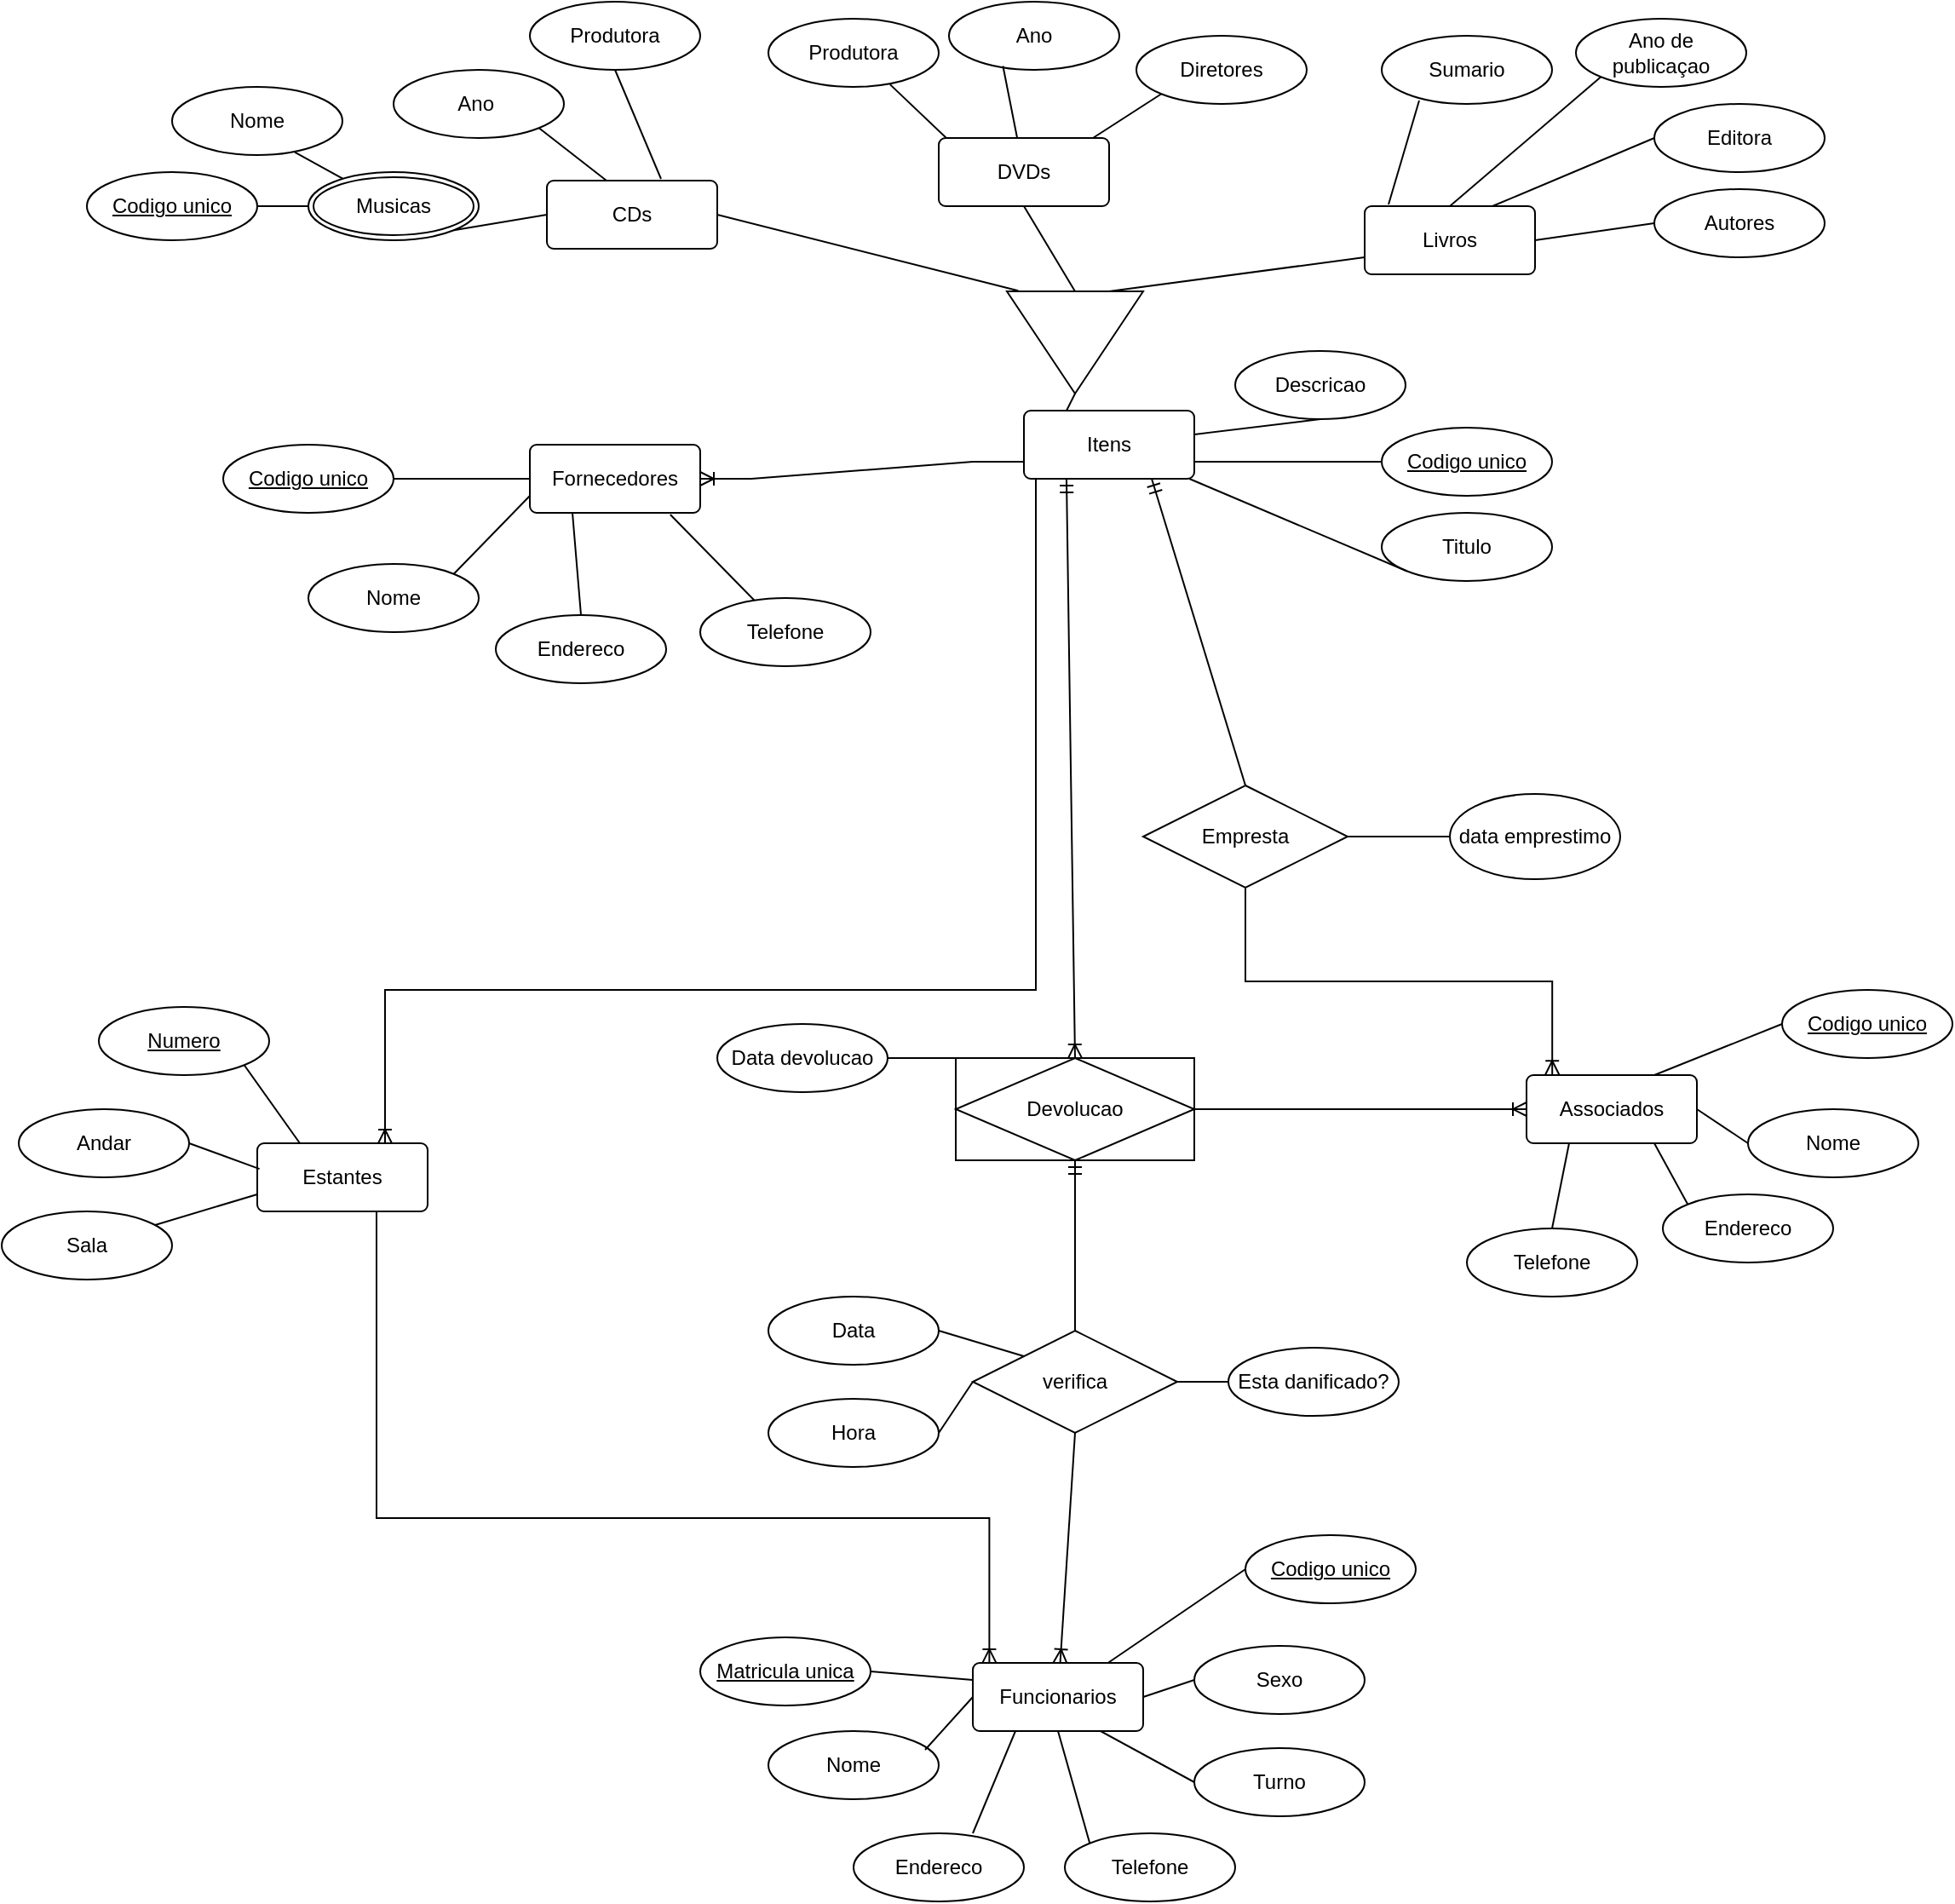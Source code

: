 <mxfile version="20.4.0" type="github">
  <diagram id="hpWiv_jural1kcYw1NPe" name="Página-1">
    <mxGraphModel dx="2249" dy="762" grid="1" gridSize="10" guides="1" tooltips="1" connect="1" arrows="1" fold="1" page="1" pageScale="1" pageWidth="827" pageHeight="1169" math="0" shadow="0">
      <root>
        <mxCell id="0" />
        <mxCell id="1" parent="0" />
        <mxCell id="-ycZo09rl3yxQQLWmrfk-1" value="Itens" style="rounded=1;arcSize=10;whiteSpace=wrap;html=1;align=center;" parent="1" vertex="1">
          <mxGeometry x="80" y="250" width="100" height="40" as="geometry" />
        </mxCell>
        <mxCell id="-ycZo09rl3yxQQLWmrfk-4" value="Titulo" style="ellipse;whiteSpace=wrap;html=1;align=center;" parent="1" vertex="1">
          <mxGeometry x="290" y="310" width="100" height="40" as="geometry" />
        </mxCell>
        <mxCell id="-ycZo09rl3yxQQLWmrfk-5" value="Descricao" style="ellipse;whiteSpace=wrap;html=1;align=center;" parent="1" vertex="1">
          <mxGeometry x="204" y="215" width="100" height="40" as="geometry" />
        </mxCell>
        <mxCell id="-ycZo09rl3yxQQLWmrfk-6" value="" style="endArrow=none;html=1;rounded=0;entryX=0.5;entryY=1;entryDx=0;entryDy=0;" parent="1" source="-ycZo09rl3yxQQLWmrfk-1" target="-ycZo09rl3yxQQLWmrfk-5" edge="1">
          <mxGeometry relative="1" as="geometry">
            <mxPoint x="250" y="360" as="sourcePoint" />
            <mxPoint x="410" y="360" as="targetPoint" />
            <Array as="points" />
          </mxGeometry>
        </mxCell>
        <mxCell id="-ycZo09rl3yxQQLWmrfk-7" value="" style="endArrow=none;html=1;rounded=0;entryX=0;entryY=1;entryDx=0;entryDy=0;" parent="1" source="-ycZo09rl3yxQQLWmrfk-1" target="-ycZo09rl3yxQQLWmrfk-4" edge="1">
          <mxGeometry relative="1" as="geometry">
            <mxPoint x="250" y="360" as="sourcePoint" />
            <mxPoint x="410" y="360" as="targetPoint" />
          </mxGeometry>
        </mxCell>
        <mxCell id="-ycZo09rl3yxQQLWmrfk-20" value="" style="endArrow=none;html=1;rounded=0;exitX=1;exitY=0.75;exitDx=0;exitDy=0;entryX=0;entryY=0.5;entryDx=0;entryDy=0;" parent="1" source="-ycZo09rl3yxQQLWmrfk-1" target="Kw8Kez0jy3es5rZTlUXS-15" edge="1">
          <mxGeometry relative="1" as="geometry">
            <mxPoint x="250" y="310" as="sourcePoint" />
            <mxPoint x="322.187" y="349.571" as="targetPoint" />
          </mxGeometry>
        </mxCell>
        <mxCell id="-ycZo09rl3yxQQLWmrfk-24" value="Musicas" style="ellipse;shape=doubleEllipse;margin=3;whiteSpace=wrap;html=1;align=center;" parent="1" vertex="1">
          <mxGeometry x="-340" y="110" width="100" height="40" as="geometry" />
        </mxCell>
        <mxCell id="-ycZo09rl3yxQQLWmrfk-25" value="Produtora" style="ellipse;whiteSpace=wrap;html=1;align=center;" parent="1" vertex="1">
          <mxGeometry x="-210" y="10" width="100" height="40" as="geometry" />
        </mxCell>
        <mxCell id="-ycZo09rl3yxQQLWmrfk-26" value="Ano&amp;nbsp;" style="ellipse;whiteSpace=wrap;html=1;align=center;" parent="1" vertex="1">
          <mxGeometry x="-290" y="50" width="100" height="40" as="geometry" />
        </mxCell>
        <mxCell id="-ycZo09rl3yxQQLWmrfk-27" value="" style="endArrow=none;html=1;rounded=0;exitX=0.67;exitY=-0.025;exitDx=0;exitDy=0;entryX=0.5;entryY=1;entryDx=0;entryDy=0;exitPerimeter=0;" parent="1" source="Kw8Kez0jy3es5rZTlUXS-4" target="-ycZo09rl3yxQQLWmrfk-25" edge="1">
          <mxGeometry relative="1" as="geometry">
            <mxPoint x="-170" y="150" as="sourcePoint" />
            <mxPoint x="170" y="100" as="targetPoint" />
          </mxGeometry>
        </mxCell>
        <mxCell id="-ycZo09rl3yxQQLWmrfk-28" value="" style="endArrow=none;html=1;rounded=0;entryX=1;entryY=1;entryDx=0;entryDy=0;exitX=0.35;exitY=0;exitDx=0;exitDy=0;exitPerimeter=0;" parent="1" source="Kw8Kez0jy3es5rZTlUXS-4" target="-ycZo09rl3yxQQLWmrfk-26" edge="1">
          <mxGeometry relative="1" as="geometry">
            <mxPoint x="-205.355" y="155.858" as="sourcePoint" />
            <mxPoint x="170" y="100" as="targetPoint" />
          </mxGeometry>
        </mxCell>
        <mxCell id="-ycZo09rl3yxQQLWmrfk-29" value="" style="endArrow=none;html=1;rounded=0;exitX=1;exitY=1;exitDx=0;exitDy=0;entryX=0;entryY=0.5;entryDx=0;entryDy=0;" parent="1" source="-ycZo09rl3yxQQLWmrfk-24" target="Kw8Kez0jy3es5rZTlUXS-4" edge="1">
          <mxGeometry relative="1" as="geometry">
            <mxPoint x="-200" y="80" as="sourcePoint" />
            <mxPoint x="-220" y="170" as="targetPoint" />
          </mxGeometry>
        </mxCell>
        <mxCell id="-ycZo09rl3yxQQLWmrfk-30" value="Nome" style="ellipse;whiteSpace=wrap;html=1;align=center;" parent="1" vertex="1">
          <mxGeometry x="-420" y="60" width="100" height="40" as="geometry" />
        </mxCell>
        <mxCell id="-ycZo09rl3yxQQLWmrfk-32" value="" style="endArrow=none;html=1;rounded=0;exitX=0;exitY=0.5;exitDx=0;exitDy=0;entryX=1;entryY=0.5;entryDx=0;entryDy=0;" parent="1" source="-ycZo09rl3yxQQLWmrfk-24" target="ccPA4ZLQJk7EFCjuO8FI-2" edge="1">
          <mxGeometry relative="1" as="geometry">
            <mxPoint x="-150" y="40" as="sourcePoint" />
            <mxPoint x="-370" y="130" as="targetPoint" />
          </mxGeometry>
        </mxCell>
        <mxCell id="-ycZo09rl3yxQQLWmrfk-33" value="" style="endArrow=none;html=1;rounded=0;exitX=0.72;exitY=0.957;exitDx=0;exitDy=0;exitPerimeter=0;" parent="1" source="-ycZo09rl3yxQQLWmrfk-30" target="-ycZo09rl3yxQQLWmrfk-24" edge="1">
          <mxGeometry relative="1" as="geometry">
            <mxPoint x="-340" y="30" as="sourcePoint" />
            <mxPoint x="-180" y="30" as="targetPoint" />
          </mxGeometry>
        </mxCell>
        <mxCell id="-ycZo09rl3yxQQLWmrfk-36" value="Diretores" style="ellipse;whiteSpace=wrap;html=1;align=center;" parent="1" vertex="1">
          <mxGeometry x="146" y="30" width="100" height="40" as="geometry" />
        </mxCell>
        <mxCell id="-ycZo09rl3yxQQLWmrfk-37" value="Ano" style="ellipse;whiteSpace=wrap;html=1;align=center;" parent="1" vertex="1">
          <mxGeometry x="36" y="10" width="100" height="40" as="geometry" />
        </mxCell>
        <mxCell id="-ycZo09rl3yxQQLWmrfk-38" value="Produtora" style="ellipse;whiteSpace=wrap;html=1;align=center;" parent="1" vertex="1">
          <mxGeometry x="-70" y="20" width="100" height="40" as="geometry" />
        </mxCell>
        <mxCell id="-ycZo09rl3yxQQLWmrfk-39" value="" style="endArrow=none;html=1;rounded=0;exitX=0;exitY=0;exitDx=0;exitDy=0;entryX=0.714;entryY=0.964;entryDx=0;entryDy=0;entryPerimeter=0;" parent="1" target="-ycZo09rl3yxQQLWmrfk-38" edge="1">
          <mxGeometry relative="1" as="geometry">
            <mxPoint x="40.645" y="95.858" as="sourcePoint" />
            <mxPoint x="236" y="130" as="targetPoint" />
          </mxGeometry>
        </mxCell>
        <mxCell id="-ycZo09rl3yxQQLWmrfk-40" value="" style="endArrow=none;html=1;rounded=0;exitX=0.317;exitY=0.943;exitDx=0;exitDy=0;exitPerimeter=0;" parent="1" source="-ycZo09rl3yxQQLWmrfk-37" edge="1">
          <mxGeometry relative="1" as="geometry">
            <mxPoint x="76" y="50" as="sourcePoint" />
            <mxPoint x="76.05" y="90" as="targetPoint" />
          </mxGeometry>
        </mxCell>
        <mxCell id="-ycZo09rl3yxQQLWmrfk-41" value="" style="endArrow=none;html=1;rounded=0;entryX=0;entryY=1;entryDx=0;entryDy=0;exitX=1;exitY=0;exitDx=0;exitDy=0;" parent="1" target="-ycZo09rl3yxQQLWmrfk-36" edge="1">
          <mxGeometry relative="1" as="geometry">
            <mxPoint x="111.355" y="95.858" as="sourcePoint" />
            <mxPoint x="286" y="80" as="targetPoint" />
          </mxGeometry>
        </mxCell>
        <mxCell id="-ycZo09rl3yxQQLWmrfk-47" value="" style="endArrow=none;html=1;rounded=0;entryX=0.25;entryY=0;entryDx=0;entryDy=0;exitX=1;exitY=0.5;exitDx=0;exitDy=0;" parent="1" source="Kw8Kez0jy3es5rZTlUXS-1" target="-ycZo09rl3yxQQLWmrfk-1" edge="1">
          <mxGeometry relative="1" as="geometry">
            <mxPoint x="70" y="140" as="sourcePoint" />
            <mxPoint x="230" y="140" as="targetPoint" />
          </mxGeometry>
        </mxCell>
        <mxCell id="-ycZo09rl3yxQQLWmrfk-48" value="" style="endArrow=none;html=1;rounded=0;entryX=-0.006;entryY=0.917;entryDx=0;entryDy=0;exitX=1;exitY=0.5;exitDx=0;exitDy=0;entryPerimeter=0;" parent="1" source="Kw8Kez0jy3es5rZTlUXS-4" target="Kw8Kez0jy3es5rZTlUXS-1" edge="1">
          <mxGeometry relative="1" as="geometry">
            <mxPoint x="-30" y="270" as="sourcePoint" />
            <mxPoint x="230" y="140" as="targetPoint" />
          </mxGeometry>
        </mxCell>
        <mxCell id="-ycZo09rl3yxQQLWmrfk-50" value="Associados" style="rounded=1;arcSize=10;whiteSpace=wrap;html=1;align=center;" parent="1" vertex="1">
          <mxGeometry x="375" y="640" width="100" height="40" as="geometry" />
        </mxCell>
        <mxCell id="-ycZo09rl3yxQQLWmrfk-51" value="Funcionarios" style="rounded=1;arcSize=10;whiteSpace=wrap;html=1;align=center;" parent="1" vertex="1">
          <mxGeometry x="50" y="985" width="100" height="40" as="geometry" />
        </mxCell>
        <mxCell id="-ycZo09rl3yxQQLWmrfk-52" value="Fornecedores" style="rounded=1;arcSize=10;whiteSpace=wrap;html=1;align=center;" parent="1" vertex="1">
          <mxGeometry x="-210" y="270" width="100" height="40" as="geometry" />
        </mxCell>
        <mxCell id="-ycZo09rl3yxQQLWmrfk-54" value="Endereco" style="ellipse;whiteSpace=wrap;html=1;align=center;" parent="1" vertex="1">
          <mxGeometry x="-230" y="370" width="100" height="40" as="geometry" />
        </mxCell>
        <mxCell id="-ycZo09rl3yxQQLWmrfk-55" value="Nome" style="ellipse;whiteSpace=wrap;html=1;align=center;" parent="1" vertex="1">
          <mxGeometry x="-340" y="340" width="100" height="40" as="geometry" />
        </mxCell>
        <mxCell id="-ycZo09rl3yxQQLWmrfk-57" value="" style="endArrow=none;html=1;rounded=0;exitX=1;exitY=0.5;exitDx=0;exitDy=0;" parent="1" source="Kw8Kez0jy3es5rZTlUXS-16" edge="1">
          <mxGeometry relative="1" as="geometry">
            <mxPoint x="-280" y="290" as="sourcePoint" />
            <mxPoint x="-210" y="290" as="targetPoint" />
          </mxGeometry>
        </mxCell>
        <mxCell id="-ycZo09rl3yxQQLWmrfk-58" value="" style="endArrow=none;html=1;rounded=0;entryX=0;entryY=0.75;entryDx=0;entryDy=0;exitX=1;exitY=0;exitDx=0;exitDy=0;" parent="1" source="-ycZo09rl3yxQQLWmrfk-55" target="-ycZo09rl3yxQQLWmrfk-52" edge="1">
          <mxGeometry relative="1" as="geometry">
            <mxPoint x="-270" y="340" as="sourcePoint" />
            <mxPoint x="-110" y="340" as="targetPoint" />
          </mxGeometry>
        </mxCell>
        <mxCell id="-ycZo09rl3yxQQLWmrfk-59" value="" style="endArrow=none;html=1;rounded=0;entryX=0.25;entryY=1;entryDx=0;entryDy=0;" parent="1" target="-ycZo09rl3yxQQLWmrfk-52" edge="1">
          <mxGeometry relative="1" as="geometry">
            <mxPoint x="-180" y="370" as="sourcePoint" />
            <mxPoint x="-20" y="370" as="targetPoint" />
          </mxGeometry>
        </mxCell>
        <mxCell id="-ycZo09rl3yxQQLWmrfk-60" value="" style="endArrow=none;html=1;rounded=0;entryX=0.824;entryY=1.025;entryDx=0;entryDy=0;entryPerimeter=0;startArrow=none;" parent="1" source="-ycZo09rl3yxQQLWmrfk-53" target="-ycZo09rl3yxQQLWmrfk-52" edge="1">
          <mxGeometry relative="1" as="geometry">
            <mxPoint x="-60" y="380" as="sourcePoint" />
            <mxPoint x="90" y="370" as="targetPoint" />
          </mxGeometry>
        </mxCell>
        <mxCell id="-ycZo09rl3yxQQLWmrfk-63" value="Nome" style="ellipse;whiteSpace=wrap;html=1;align=center;" parent="1" vertex="1">
          <mxGeometry x="-70" y="1025" width="100" height="40" as="geometry" />
        </mxCell>
        <mxCell id="-ycZo09rl3yxQQLWmrfk-64" value="Sexo" style="ellipse;whiteSpace=wrap;html=1;align=center;" parent="1" vertex="1">
          <mxGeometry x="180" y="975" width="100" height="40" as="geometry" />
        </mxCell>
        <mxCell id="-ycZo09rl3yxQQLWmrfk-65" value="Turno" style="ellipse;whiteSpace=wrap;html=1;align=center;" parent="1" vertex="1">
          <mxGeometry x="180" y="1035" width="100" height="40" as="geometry" />
        </mxCell>
        <mxCell id="-ycZo09rl3yxQQLWmrfk-66" value="Telefone" style="ellipse;whiteSpace=wrap;html=1;align=center;" parent="1" vertex="1">
          <mxGeometry x="104" y="1085.0" width="100" height="40" as="geometry" />
        </mxCell>
        <mxCell id="-ycZo09rl3yxQQLWmrfk-67" value="Endereco" style="ellipse;whiteSpace=wrap;html=1;align=center;" parent="1" vertex="1">
          <mxGeometry x="-20" y="1085.0" width="100" height="40" as="geometry" />
        </mxCell>
        <mxCell id="-ycZo09rl3yxQQLWmrfk-68" value="" style="endArrow=none;html=1;rounded=0;exitX=0;exitY=0.5;exitDx=0;exitDy=0;" parent="1" source="Kw8Kez0jy3es5rZTlUXS-18" target="-ycZo09rl3yxQQLWmrfk-51" edge="1">
          <mxGeometry relative="1" as="geometry">
            <mxPoint x="218.799" y="924.204" as="sourcePoint" />
            <mxPoint x="210" y="945" as="targetPoint" />
            <Array as="points" />
          </mxGeometry>
        </mxCell>
        <mxCell id="-ycZo09rl3yxQQLWmrfk-69" value="" style="endArrow=none;html=1;rounded=0;entryX=0;entryY=0.25;entryDx=0;entryDy=0;exitX=1;exitY=0.5;exitDx=0;exitDy=0;" parent="1" target="-ycZo09rl3yxQQLWmrfk-51" edge="1" source="ccPA4ZLQJk7EFCjuO8FI-4">
          <mxGeometry relative="1" as="geometry">
            <mxPoint y="995" as="sourcePoint" />
            <mxPoint x="160" y="995" as="targetPoint" />
          </mxGeometry>
        </mxCell>
        <mxCell id="-ycZo09rl3yxQQLWmrfk-70" value="" style="endArrow=none;html=1;rounded=0;entryX=0;entryY=0.5;entryDx=0;entryDy=0;exitX=0.92;exitY=0.275;exitDx=0;exitDy=0;exitPerimeter=0;" parent="1" source="-ycZo09rl3yxQQLWmrfk-63" target="-ycZo09rl3yxQQLWmrfk-51" edge="1">
          <mxGeometry relative="1" as="geometry">
            <mxPoint x="20" y="1045.0" as="sourcePoint" />
            <mxPoint x="180" y="1045.0" as="targetPoint" />
          </mxGeometry>
        </mxCell>
        <mxCell id="-ycZo09rl3yxQQLWmrfk-71" value="" style="endArrow=none;html=1;rounded=0;entryX=0.25;entryY=1;entryDx=0;entryDy=0;" parent="1" target="-ycZo09rl3yxQQLWmrfk-51" edge="1">
          <mxGeometry relative="1" as="geometry">
            <mxPoint x="50" y="1085.0" as="sourcePoint" />
            <mxPoint x="210" y="1085.0" as="targetPoint" />
          </mxGeometry>
        </mxCell>
        <mxCell id="-ycZo09rl3yxQQLWmrfk-72" value="" style="endArrow=none;html=1;rounded=0;exitX=0;exitY=0;exitDx=0;exitDy=0;entryX=0.5;entryY=1;entryDx=0;entryDy=0;" parent="1" source="-ycZo09rl3yxQQLWmrfk-66" target="-ycZo09rl3yxQQLWmrfk-51" edge="1">
          <mxGeometry relative="1" as="geometry">
            <mxPoint x="120" y="1085.0" as="sourcePoint" />
            <mxPoint x="280" y="1085.0" as="targetPoint" />
          </mxGeometry>
        </mxCell>
        <mxCell id="-ycZo09rl3yxQQLWmrfk-73" value="" style="endArrow=none;html=1;rounded=0;entryX=0.75;entryY=1;entryDx=0;entryDy=0;" parent="1" target="-ycZo09rl3yxQQLWmrfk-51" edge="1">
          <mxGeometry relative="1" as="geometry">
            <mxPoint x="180" y="1055.0" as="sourcePoint" />
            <mxPoint x="340" y="1055.0" as="targetPoint" />
          </mxGeometry>
        </mxCell>
        <mxCell id="-ycZo09rl3yxQQLWmrfk-74" value="" style="endArrow=none;html=1;rounded=0;entryX=0;entryY=0.5;entryDx=0;entryDy=0;exitX=1;exitY=0.5;exitDx=0;exitDy=0;" parent="1" source="-ycZo09rl3yxQQLWmrfk-51" target="-ycZo09rl3yxQQLWmrfk-64" edge="1">
          <mxGeometry relative="1" as="geometry">
            <mxPoint x="140" y="1005" as="sourcePoint" />
            <mxPoint x="280" y="1005" as="targetPoint" />
          </mxGeometry>
        </mxCell>
        <mxCell id="-ycZo09rl3yxQQLWmrfk-75" value="Telefone" style="ellipse;whiteSpace=wrap;html=1;align=center;" parent="1" vertex="1">
          <mxGeometry x="340" y="730" width="100" height="40" as="geometry" />
        </mxCell>
        <mxCell id="-ycZo09rl3yxQQLWmrfk-76" value="Endereco" style="ellipse;whiteSpace=wrap;html=1;align=center;" parent="1" vertex="1">
          <mxGeometry x="455" y="710" width="100" height="40" as="geometry" />
        </mxCell>
        <mxCell id="-ycZo09rl3yxQQLWmrfk-77" value="Nome" style="ellipse;whiteSpace=wrap;html=1;align=center;" parent="1" vertex="1">
          <mxGeometry x="505" y="660" width="100" height="40" as="geometry" />
        </mxCell>
        <mxCell id="-ycZo09rl3yxQQLWmrfk-79" value="" style="endArrow=none;html=1;rounded=0;entryX=0.5;entryY=0;entryDx=0;entryDy=0;exitX=0.25;exitY=1;exitDx=0;exitDy=0;" parent="1" source="-ycZo09rl3yxQQLWmrfk-50" target="-ycZo09rl3yxQQLWmrfk-75" edge="1">
          <mxGeometry relative="1" as="geometry">
            <mxPoint x="395" y="680" as="sourcePoint" />
            <mxPoint x="395" y="720" as="targetPoint" />
          </mxGeometry>
        </mxCell>
        <mxCell id="-ycZo09rl3yxQQLWmrfk-80" value="" style="endArrow=none;html=1;rounded=0;entryX=0.75;entryY=1;entryDx=0;entryDy=0;exitX=0;exitY=0;exitDx=0;exitDy=0;" parent="1" source="-ycZo09rl3yxQQLWmrfk-76" target="-ycZo09rl3yxQQLWmrfk-50" edge="1">
          <mxGeometry relative="1" as="geometry">
            <mxPoint x="475" y="710" as="sourcePoint" />
            <mxPoint x="635" y="710" as="targetPoint" />
          </mxGeometry>
        </mxCell>
        <mxCell id="-ycZo09rl3yxQQLWmrfk-81" value="" style="endArrow=none;html=1;rounded=0;entryX=1;entryY=0.5;entryDx=0;entryDy=0;" parent="1" target="-ycZo09rl3yxQQLWmrfk-50" edge="1">
          <mxGeometry relative="1" as="geometry">
            <mxPoint x="505" y="680" as="sourcePoint" />
            <mxPoint x="665" y="680" as="targetPoint" />
          </mxGeometry>
        </mxCell>
        <mxCell id="-ycZo09rl3yxQQLWmrfk-82" value="" style="endArrow=none;html=1;rounded=0;entryX=0.75;entryY=0;entryDx=0;entryDy=0;exitX=0;exitY=0.5;exitDx=0;exitDy=0;" parent="1" source="Kw8Kez0jy3es5rZTlUXS-19" target="-ycZo09rl3yxQQLWmrfk-50" edge="1">
          <mxGeometry relative="1" as="geometry">
            <mxPoint x="515" y="620" as="sourcePoint" />
            <mxPoint x="675" y="620" as="targetPoint" />
          </mxGeometry>
        </mxCell>
        <mxCell id="-ycZo09rl3yxQQLWmrfk-87" value="data emprestimo" style="ellipse;whiteSpace=wrap;html=1;align=center;" parent="1" vertex="1">
          <mxGeometry x="330" y="475" width="100" height="50" as="geometry" />
        </mxCell>
        <mxCell id="-ycZo09rl3yxQQLWmrfk-88" value="" style="endArrow=none;html=1;rounded=0;entryX=0;entryY=0.5;entryDx=0;entryDy=0;exitX=1;exitY=0.5;exitDx=0;exitDy=0;" parent="1" source="Kw8Kez0jy3es5rZTlUXS-23" target="-ycZo09rl3yxQQLWmrfk-87" edge="1">
          <mxGeometry relative="1" as="geometry">
            <mxPoint x="264" y="500" as="sourcePoint" />
            <mxPoint x="-260" y="415" as="targetPoint" />
          </mxGeometry>
        </mxCell>
        <mxCell id="-ycZo09rl3yxQQLWmrfk-92" value="" style="fontSize=12;html=1;endArrow=ERoneToMany;rounded=0;exitX=0.5;exitY=1;exitDx=0;exitDy=0;startArrow=none;" parent="1" source="-ycZo09rl3yxQQLWmrfk-95" target="-ycZo09rl3yxQQLWmrfk-51" edge="1">
          <mxGeometry width="100" height="100" relative="1" as="geometry">
            <mxPoint x="114" y="961.36" as="sourcePoint" />
            <mxPoint x="110" y="980" as="targetPoint" />
          </mxGeometry>
        </mxCell>
        <mxCell id="-ycZo09rl3yxQQLWmrfk-93" value="Data devolucao" style="ellipse;whiteSpace=wrap;html=1;align=center;" parent="1" vertex="1">
          <mxGeometry x="-100" y="610" width="100" height="40" as="geometry" />
        </mxCell>
        <mxCell id="-ycZo09rl3yxQQLWmrfk-94" value="" style="endArrow=none;html=1;rounded=0;entryX=0.75;entryY=0;entryDx=0;entryDy=0;exitX=1;exitY=0.5;exitDx=0;exitDy=0;" parent="1" source="-ycZo09rl3yxQQLWmrfk-93" target="-ycZo09rl3yxQQLWmrfk-116" edge="1">
          <mxGeometry relative="1" as="geometry">
            <mxPoint x="20" y="590" as="sourcePoint" />
            <mxPoint x="50" y="660" as="targetPoint" />
          </mxGeometry>
        </mxCell>
        <mxCell id="-ycZo09rl3yxQQLWmrfk-95" value="verifica" style="shape=rhombus;perimeter=rhombusPerimeter;whiteSpace=wrap;html=1;align=center;" parent="1" vertex="1">
          <mxGeometry x="50" y="790" width="120" height="60" as="geometry" />
        </mxCell>
        <mxCell id="-ycZo09rl3yxQQLWmrfk-98" value="Hora" style="ellipse;whiteSpace=wrap;html=1;align=center;" parent="1" vertex="1">
          <mxGeometry x="-70" y="830" width="100" height="40" as="geometry" />
        </mxCell>
        <mxCell id="-ycZo09rl3yxQQLWmrfk-99" value="" style="endArrow=none;html=1;rounded=0;exitX=0;exitY=0.5;exitDx=0;exitDy=0;entryX=1;entryY=0.5;entryDx=0;entryDy=0;" parent="1" source="-ycZo09rl3yxQQLWmrfk-95" target="-ycZo09rl3yxQQLWmrfk-98" edge="1">
          <mxGeometry relative="1" as="geometry">
            <mxPoint x="54" y="931.36" as="sourcePoint" />
            <mxPoint x="-34.645" y="920.002" as="targetPoint" />
          </mxGeometry>
        </mxCell>
        <mxCell id="-ycZo09rl3yxQQLWmrfk-100" value="Data" style="ellipse;whiteSpace=wrap;html=1;align=center;" parent="1" vertex="1">
          <mxGeometry x="-70" y="770" width="100" height="40" as="geometry" />
        </mxCell>
        <mxCell id="-ycZo09rl3yxQQLWmrfk-101" value="" style="endArrow=none;html=1;rounded=0;exitX=1;exitY=0.5;exitDx=0;exitDy=0;entryX=0;entryY=0;entryDx=0;entryDy=0;" parent="1" source="-ycZo09rl3yxQQLWmrfk-100" target="-ycZo09rl3yxQQLWmrfk-95" edge="1">
          <mxGeometry relative="1" as="geometry">
            <mxPoint x="170" y="910" as="sourcePoint" />
            <mxPoint x="300" y="920" as="targetPoint" />
          </mxGeometry>
        </mxCell>
        <mxCell id="-ycZo09rl3yxQQLWmrfk-53" value="Telefone" style="ellipse;whiteSpace=wrap;html=1;align=center;" parent="1" vertex="1">
          <mxGeometry x="-110" y="360" width="100" height="40" as="geometry" />
        </mxCell>
        <mxCell id="-ycZo09rl3yxQQLWmrfk-103" value="Estantes" style="rounded=1;arcSize=10;whiteSpace=wrap;html=1;align=center;" parent="1" vertex="1">
          <mxGeometry x="-370" y="680" width="100" height="40" as="geometry" />
        </mxCell>
        <mxCell id="-ycZo09rl3yxQQLWmrfk-105" value="Sala" style="ellipse;whiteSpace=wrap;html=1;align=center;" parent="1" vertex="1">
          <mxGeometry x="-520" y="720" width="100" height="40" as="geometry" />
        </mxCell>
        <mxCell id="-ycZo09rl3yxQQLWmrfk-106" value="Andar" style="ellipse;whiteSpace=wrap;html=1;align=center;" parent="1" vertex="1">
          <mxGeometry x="-510" y="660" width="100" height="40" as="geometry" />
        </mxCell>
        <mxCell id="-ycZo09rl3yxQQLWmrfk-107" value="" style="endArrow=none;html=1;rounded=0;exitX=0.25;exitY=0;exitDx=0;exitDy=0;entryX=1;entryY=1;entryDx=0;entryDy=0;" parent="1" source="-ycZo09rl3yxQQLWmrfk-103" target="ccPA4ZLQJk7EFCjuO8FI-5" edge="1">
          <mxGeometry relative="1" as="geometry">
            <mxPoint x="-10" y="650" as="sourcePoint" />
            <mxPoint x="-370" y="640" as="targetPoint" />
          </mxGeometry>
        </mxCell>
        <mxCell id="-ycZo09rl3yxQQLWmrfk-108" value="" style="endArrow=none;html=1;rounded=0;exitX=1;exitY=0.5;exitDx=0;exitDy=0;entryX=0.013;entryY=0.376;entryDx=0;entryDy=0;entryPerimeter=0;" parent="1" source="-ycZo09rl3yxQQLWmrfk-106" target="-ycZo09rl3yxQQLWmrfk-103" edge="1">
          <mxGeometry relative="1" as="geometry">
            <mxPoint x="-410" y="650" as="sourcePoint" />
            <mxPoint x="-250" y="650" as="targetPoint" />
          </mxGeometry>
        </mxCell>
        <mxCell id="-ycZo09rl3yxQQLWmrfk-109" value="" style="endArrow=none;html=1;rounded=0;entryX=0;entryY=0.75;entryDx=0;entryDy=0;" parent="1" source="-ycZo09rl3yxQQLWmrfk-105" target="-ycZo09rl3yxQQLWmrfk-103" edge="1">
          <mxGeometry relative="1" as="geometry">
            <mxPoint x="-410" y="650" as="sourcePoint" />
            <mxPoint x="-250" y="650" as="targetPoint" />
          </mxGeometry>
        </mxCell>
        <mxCell id="-ycZo09rl3yxQQLWmrfk-110" value="" style="edgeStyle=orthogonalEdgeStyle;fontSize=12;html=1;endArrow=ERoneToMany;rounded=0;entryX=0.75;entryY=0;entryDx=0;entryDy=0;" parent="1" source="-ycZo09rl3yxQQLWmrfk-1" target="-ycZo09rl3yxQQLWmrfk-103" edge="1">
          <mxGeometry width="100" height="100" relative="1" as="geometry">
            <mxPoint x="87" y="360" as="sourcePoint" />
            <mxPoint x="-130" y="540" as="targetPoint" />
            <Array as="points">
              <mxPoint x="87" y="590" />
              <mxPoint x="-295" y="590" />
            </Array>
          </mxGeometry>
        </mxCell>
        <mxCell id="-ycZo09rl3yxQQLWmrfk-113" value="" style="edgeStyle=entityRelationEdgeStyle;fontSize=12;html=1;endArrow=ERoneToMany;rounded=0;entryX=1;entryY=0.5;entryDx=0;entryDy=0;exitX=0;exitY=0.75;exitDx=0;exitDy=0;" parent="1" source="-ycZo09rl3yxQQLWmrfk-1" target="-ycZo09rl3yxQQLWmrfk-52" edge="1">
          <mxGeometry width="100" height="100" relative="1" as="geometry">
            <mxPoint x="-250" y="310" as="sourcePoint" />
            <mxPoint x="-440" y="290" as="targetPoint" />
          </mxGeometry>
        </mxCell>
        <mxCell id="-ycZo09rl3yxQQLWmrfk-116" value="Devolucao" style="shape=associativeEntity;whiteSpace=wrap;html=1;align=center;" parent="1" vertex="1">
          <mxGeometry x="40" y="630" width="140" height="60" as="geometry" />
        </mxCell>
        <mxCell id="Kw8Kez0jy3es5rZTlUXS-1" value="" style="triangle;whiteSpace=wrap;html=1;direction=south;" parent="1" vertex="1">
          <mxGeometry x="70" y="180" width="80" height="60" as="geometry" />
        </mxCell>
        <mxCell id="Kw8Kez0jy3es5rZTlUXS-2" value="Livros" style="rounded=1;arcSize=10;whiteSpace=wrap;html=1;align=center;" parent="1" vertex="1">
          <mxGeometry x="280" y="130" width="100" height="40" as="geometry" />
        </mxCell>
        <mxCell id="Kw8Kez0jy3es5rZTlUXS-3" value="DVDs" style="rounded=1;arcSize=10;whiteSpace=wrap;html=1;align=center;" parent="1" vertex="1">
          <mxGeometry x="30" y="90" width="100" height="40" as="geometry" />
        </mxCell>
        <mxCell id="Kw8Kez0jy3es5rZTlUXS-4" value="CDs" style="rounded=1;arcSize=10;whiteSpace=wrap;html=1;align=center;" parent="1" vertex="1">
          <mxGeometry x="-200" y="115" width="100" height="40" as="geometry" />
        </mxCell>
        <mxCell id="Kw8Kez0jy3es5rZTlUXS-5" value="" style="endArrow=none;html=1;rounded=0;exitX=0.5;exitY=1;exitDx=0;exitDy=0;entryX=0;entryY=0.5;entryDx=0;entryDy=0;" parent="1" source="Kw8Kez0jy3es5rZTlUXS-3" target="Kw8Kez0jy3es5rZTlUXS-1" edge="1">
          <mxGeometry relative="1" as="geometry">
            <mxPoint x="180" y="30" as="sourcePoint" />
            <mxPoint x="340" y="30" as="targetPoint" />
          </mxGeometry>
        </mxCell>
        <mxCell id="Kw8Kez0jy3es5rZTlUXS-6" value="" style="endArrow=none;html=1;rounded=0;exitX=0;exitY=0.25;exitDx=0;exitDy=0;entryX=0;entryY=0.75;entryDx=0;entryDy=0;" parent="1" source="Kw8Kez0jy3es5rZTlUXS-1" target="Kw8Kez0jy3es5rZTlUXS-2" edge="1">
          <mxGeometry relative="1" as="geometry">
            <mxPoint x="180" y="30" as="sourcePoint" />
            <mxPoint x="340" y="30" as="targetPoint" />
          </mxGeometry>
        </mxCell>
        <mxCell id="Kw8Kez0jy3es5rZTlUXS-7" value="Sumario" style="ellipse;whiteSpace=wrap;html=1;align=center;" parent="1" vertex="1">
          <mxGeometry x="290" y="30" width="100" height="40" as="geometry" />
        </mxCell>
        <mxCell id="Kw8Kez0jy3es5rZTlUXS-8" value="Ano de publicaçao" style="ellipse;whiteSpace=wrap;html=1;align=center;" parent="1" vertex="1">
          <mxGeometry x="404" y="20" width="100" height="40" as="geometry" />
        </mxCell>
        <mxCell id="Kw8Kez0jy3es5rZTlUXS-9" value="Editora" style="ellipse;whiteSpace=wrap;html=1;align=center;" parent="1" vertex="1">
          <mxGeometry x="450" y="70" width="100" height="40" as="geometry" />
        </mxCell>
        <mxCell id="Kw8Kez0jy3es5rZTlUXS-10" value="Autores" style="ellipse;whiteSpace=wrap;html=1;align=center;" parent="1" vertex="1">
          <mxGeometry x="450" y="120" width="100" height="40" as="geometry" />
        </mxCell>
        <mxCell id="Kw8Kez0jy3es5rZTlUXS-11" value="" style="endArrow=none;html=1;rounded=0;exitX=0.14;exitY=-0.025;exitDx=0;exitDy=0;exitPerimeter=0;entryX=0.22;entryY=0.95;entryDx=0;entryDy=0;entryPerimeter=0;" parent="1" source="Kw8Kez0jy3es5rZTlUXS-2" target="Kw8Kez0jy3es5rZTlUXS-7" edge="1">
          <mxGeometry relative="1" as="geometry">
            <mxPoint x="180" y="30" as="sourcePoint" />
            <mxPoint x="320" y="60" as="targetPoint" />
          </mxGeometry>
        </mxCell>
        <mxCell id="Kw8Kez0jy3es5rZTlUXS-12" value="" style="endArrow=none;html=1;rounded=0;entryX=0;entryY=1;entryDx=0;entryDy=0;exitX=0.5;exitY=0;exitDx=0;exitDy=0;" parent="1" source="Kw8Kez0jy3es5rZTlUXS-2" target="Kw8Kez0jy3es5rZTlUXS-8" edge="1">
          <mxGeometry relative="1" as="geometry">
            <mxPoint x="180" y="30" as="sourcePoint" />
            <mxPoint x="340" y="30" as="targetPoint" />
          </mxGeometry>
        </mxCell>
        <mxCell id="Kw8Kez0jy3es5rZTlUXS-13" value="" style="endArrow=none;html=1;rounded=0;entryX=0;entryY=0.5;entryDx=0;entryDy=0;exitX=0.75;exitY=0;exitDx=0;exitDy=0;" parent="1" source="Kw8Kez0jy3es5rZTlUXS-2" target="Kw8Kez0jy3es5rZTlUXS-9" edge="1">
          <mxGeometry relative="1" as="geometry">
            <mxPoint x="180" y="30" as="sourcePoint" />
            <mxPoint x="340" y="30" as="targetPoint" />
          </mxGeometry>
        </mxCell>
        <mxCell id="Kw8Kez0jy3es5rZTlUXS-14" value="" style="endArrow=none;html=1;rounded=0;entryX=0;entryY=0.5;entryDx=0;entryDy=0;exitX=1;exitY=0.5;exitDx=0;exitDy=0;" parent="1" source="Kw8Kez0jy3es5rZTlUXS-2" target="Kw8Kez0jy3es5rZTlUXS-10" edge="1">
          <mxGeometry relative="1" as="geometry">
            <mxPoint x="180" y="30" as="sourcePoint" />
            <mxPoint x="340" y="30" as="targetPoint" />
          </mxGeometry>
        </mxCell>
        <mxCell id="Kw8Kez0jy3es5rZTlUXS-15" value="Codigo unico" style="ellipse;whiteSpace=wrap;html=1;align=center;fontStyle=4;" parent="1" vertex="1">
          <mxGeometry x="290" y="260" width="100" height="40" as="geometry" />
        </mxCell>
        <mxCell id="Kw8Kez0jy3es5rZTlUXS-16" value="Codigo unico" style="ellipse;whiteSpace=wrap;html=1;align=center;fontStyle=4;" parent="1" vertex="1">
          <mxGeometry x="-390" y="270" width="100" height="40" as="geometry" />
        </mxCell>
        <mxCell id="Kw8Kez0jy3es5rZTlUXS-18" value="Codigo unico" style="ellipse;whiteSpace=wrap;html=1;align=center;fontStyle=4;" parent="1" vertex="1">
          <mxGeometry x="210" y="910" width="100" height="40" as="geometry" />
        </mxCell>
        <mxCell id="Kw8Kez0jy3es5rZTlUXS-19" value="Codigo unico" style="ellipse;whiteSpace=wrap;html=1;align=center;fontStyle=4;" parent="1" vertex="1">
          <mxGeometry x="525" y="590" width="100" height="40" as="geometry" />
        </mxCell>
        <mxCell id="Kw8Kez0jy3es5rZTlUXS-22" value="" style="edgeStyle=orthogonalEdgeStyle;fontSize=12;html=1;endArrow=ERoneToMany;rounded=0;entryX=0.151;entryY=-0.01;entryDx=0;entryDy=0;entryPerimeter=0;exitX=0.5;exitY=1;exitDx=0;exitDy=0;" parent="1" source="Kw8Kez0jy3es5rZTlUXS-23" target="-ycZo09rl3yxQQLWmrfk-50" edge="1">
          <mxGeometry width="100" height="100" relative="1" as="geometry">
            <mxPoint x="440" y="530" as="sourcePoint" />
            <mxPoint x="470" y="490" as="targetPoint" />
          </mxGeometry>
        </mxCell>
        <mxCell id="Kw8Kez0jy3es5rZTlUXS-23" value="Empresta" style="shape=rhombus;perimeter=rhombusPerimeter;whiteSpace=wrap;html=1;align=center;" parent="1" vertex="1">
          <mxGeometry x="150" y="470" width="120" height="60" as="geometry" />
        </mxCell>
        <mxCell id="Kw8Kez0jy3es5rZTlUXS-25" value="" style="fontSize=12;html=1;endArrow=ERmandOne;rounded=0;entryX=0.75;entryY=1;entryDx=0;entryDy=0;exitX=0.5;exitY=0;exitDx=0;exitDy=0;" parent="1" source="Kw8Kez0jy3es5rZTlUXS-23" target="-ycZo09rl3yxQQLWmrfk-1" edge="1">
          <mxGeometry width="100" height="100" relative="1" as="geometry">
            <mxPoint x="320" y="650" as="sourcePoint" />
            <mxPoint x="160" y="310" as="targetPoint" />
          </mxGeometry>
        </mxCell>
        <mxCell id="Kw8Kez0jy3es5rZTlUXS-27" value="" style="fontSize=12;html=1;endArrow=ERmandOne;rounded=0;entryX=0.5;entryY=1;entryDx=0;entryDy=0;exitX=0.5;exitY=0;exitDx=0;exitDy=0;" parent="1" source="-ycZo09rl3yxQQLWmrfk-95" target="-ycZo09rl3yxQQLWmrfk-116" edge="1">
          <mxGeometry width="100" height="100" relative="1" as="geometry">
            <mxPoint x="350" y="800" as="sourcePoint" />
            <mxPoint x="450" y="700" as="targetPoint" />
          </mxGeometry>
        </mxCell>
        <mxCell id="Kw8Kez0jy3es5rZTlUXS-29" value="" style="fontSize=12;html=1;endArrow=ERoneToMany;startArrow=ERmandOne;rounded=0;exitX=0.25;exitY=1;exitDx=0;exitDy=0;entryX=0.5;entryY=0;entryDx=0;entryDy=0;" parent="1" source="-ycZo09rl3yxQQLWmrfk-1" target="-ycZo09rl3yxQQLWmrfk-116" edge="1">
          <mxGeometry width="100" height="100" relative="1" as="geometry">
            <mxPoint x="110" y="310" as="sourcePoint" />
            <mxPoint x="440" y="530" as="targetPoint" />
          </mxGeometry>
        </mxCell>
        <mxCell id="Kw8Kez0jy3es5rZTlUXS-30" value="" style="fontSize=12;html=1;endArrow=ERoneToMany;rounded=0;exitX=1;exitY=0.5;exitDx=0;exitDy=0;entryX=0;entryY=0.5;entryDx=0;entryDy=0;" parent="1" source="-ycZo09rl3yxQQLWmrfk-116" target="-ycZo09rl3yxQQLWmrfk-50" edge="1">
          <mxGeometry width="100" height="100" relative="1" as="geometry">
            <mxPoint x="340" y="630" as="sourcePoint" />
            <mxPoint x="440" y="530" as="targetPoint" />
          </mxGeometry>
        </mxCell>
        <mxCell id="Kw8Kez0jy3es5rZTlUXS-31" value="Esta danificado?" style="ellipse;whiteSpace=wrap;html=1;align=center;" parent="1" vertex="1">
          <mxGeometry x="200" y="800" width="100" height="40" as="geometry" />
        </mxCell>
        <mxCell id="Kw8Kez0jy3es5rZTlUXS-32" value="" style="endArrow=none;html=1;rounded=0;exitX=1;exitY=0.5;exitDx=0;exitDy=0;entryX=0;entryY=0.5;entryDx=0;entryDy=0;" parent="1" source="-ycZo09rl3yxQQLWmrfk-95" target="Kw8Kez0jy3es5rZTlUXS-31" edge="1">
          <mxGeometry relative="1" as="geometry">
            <mxPoint x="240" y="740" as="sourcePoint" />
            <mxPoint x="400" y="740" as="targetPoint" />
          </mxGeometry>
        </mxCell>
        <mxCell id="ccPA4ZLQJk7EFCjuO8FI-1" value="" style="edgeStyle=orthogonalEdgeStyle;fontSize=12;html=1;endArrow=ERoneToMany;rounded=0;entryX=0.097;entryY=-0.001;entryDx=0;entryDy=0;entryPerimeter=0;exitX=0.7;exitY=1;exitDx=0;exitDy=0;exitPerimeter=0;" edge="1" parent="1" source="-ycZo09rl3yxQQLWmrfk-103" target="-ycZo09rl3yxQQLWmrfk-51">
          <mxGeometry width="100" height="100" relative="1" as="geometry">
            <mxPoint x="-270" y="730" as="sourcePoint" />
            <mxPoint x="60" y="980" as="targetPoint" />
            <Array as="points">
              <mxPoint x="-300" y="900" />
              <mxPoint x="60" y="900" />
            </Array>
          </mxGeometry>
        </mxCell>
        <mxCell id="ccPA4ZLQJk7EFCjuO8FI-2" value="Codigo unico" style="ellipse;whiteSpace=wrap;html=1;align=center;fontStyle=4;" vertex="1" parent="1">
          <mxGeometry x="-470" y="110" width="100" height="40" as="geometry" />
        </mxCell>
        <mxCell id="ccPA4ZLQJk7EFCjuO8FI-4" value="Matricula unica" style="ellipse;whiteSpace=wrap;html=1;align=center;fontStyle=4;" vertex="1" parent="1">
          <mxGeometry x="-110" y="970" width="100" height="40" as="geometry" />
        </mxCell>
        <mxCell id="ccPA4ZLQJk7EFCjuO8FI-5" value="Numero" style="ellipse;whiteSpace=wrap;html=1;align=center;fontStyle=4;" vertex="1" parent="1">
          <mxGeometry x="-463" y="600" width="100" height="40" as="geometry" />
        </mxCell>
      </root>
    </mxGraphModel>
  </diagram>
</mxfile>
